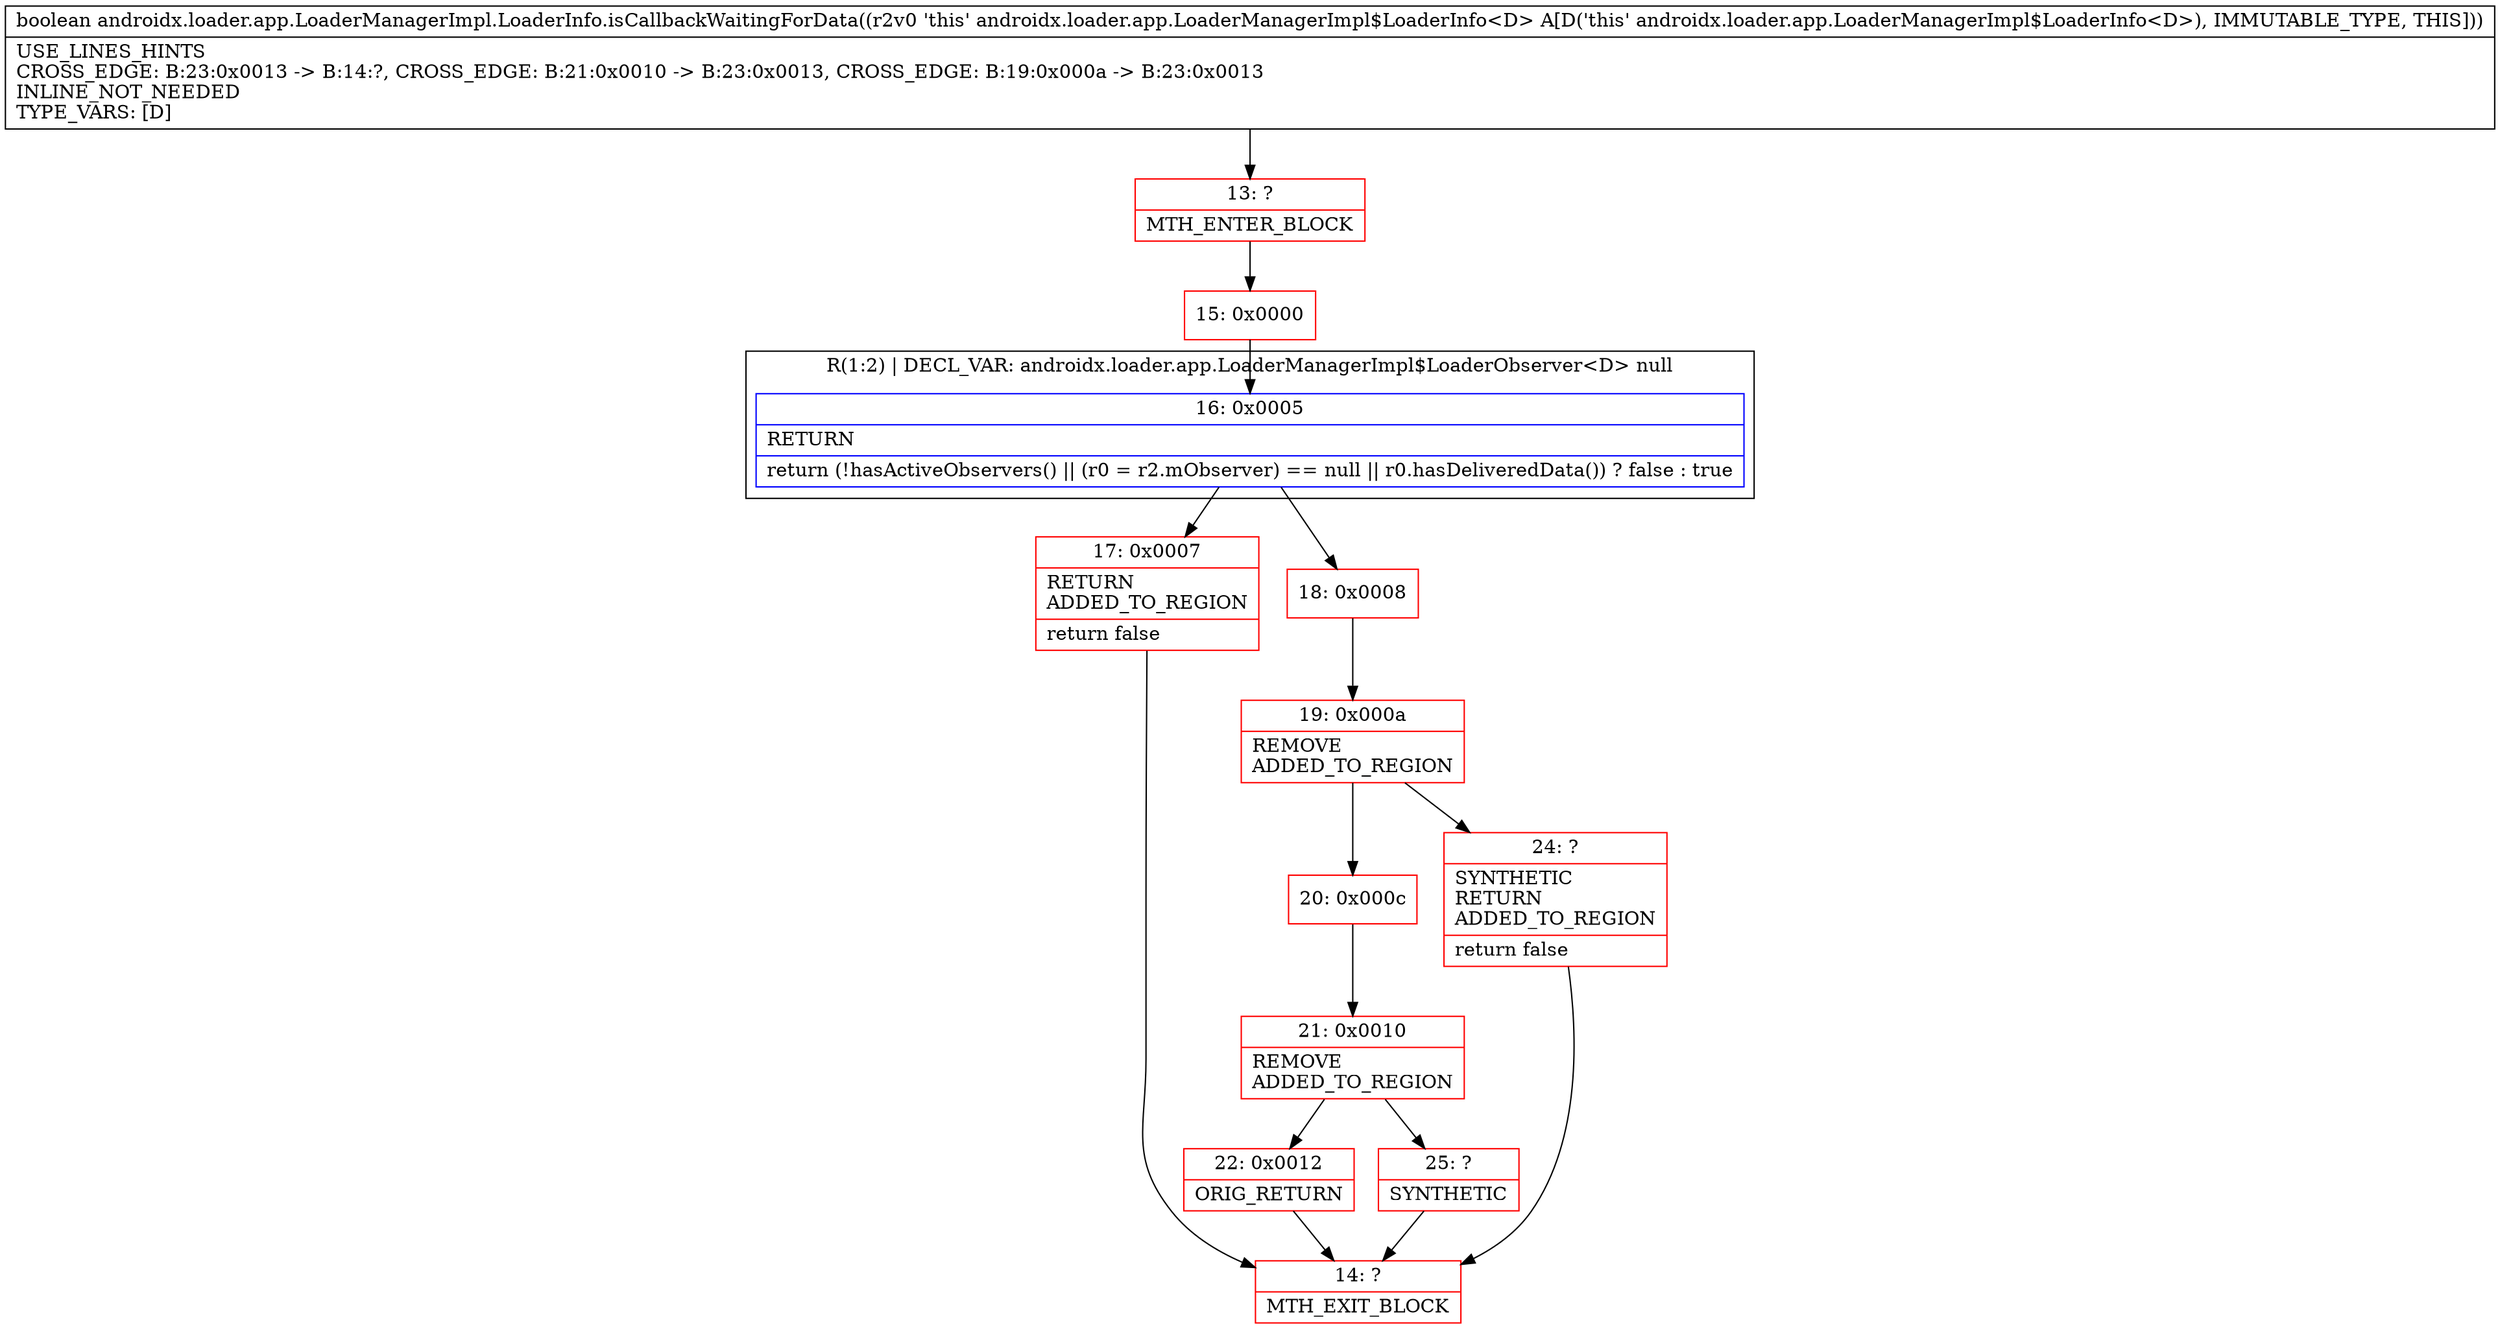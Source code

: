 digraph "CFG forandroidx.loader.app.LoaderManagerImpl.LoaderInfo.isCallbackWaitingForData()Z" {
subgraph cluster_Region_892787579 {
label = "R(1:2) | DECL_VAR: androidx.loader.app.LoaderManagerImpl$LoaderObserver\<D\> null\l";
node [shape=record,color=blue];
Node_16 [shape=record,label="{16\:\ 0x0005|RETURN\l|return (!hasActiveObservers() \|\| (r0 = r2.mObserver) == null \|\| r0.hasDeliveredData()) ? false : true\l}"];
}
Node_13 [shape=record,color=red,label="{13\:\ ?|MTH_ENTER_BLOCK\l}"];
Node_15 [shape=record,color=red,label="{15\:\ 0x0000}"];
Node_17 [shape=record,color=red,label="{17\:\ 0x0007|RETURN\lADDED_TO_REGION\l|return false\l}"];
Node_14 [shape=record,color=red,label="{14\:\ ?|MTH_EXIT_BLOCK\l}"];
Node_18 [shape=record,color=red,label="{18\:\ 0x0008}"];
Node_19 [shape=record,color=red,label="{19\:\ 0x000a|REMOVE\lADDED_TO_REGION\l}"];
Node_20 [shape=record,color=red,label="{20\:\ 0x000c}"];
Node_21 [shape=record,color=red,label="{21\:\ 0x0010|REMOVE\lADDED_TO_REGION\l}"];
Node_22 [shape=record,color=red,label="{22\:\ 0x0012|ORIG_RETURN\l}"];
Node_25 [shape=record,color=red,label="{25\:\ ?|SYNTHETIC\l}"];
Node_24 [shape=record,color=red,label="{24\:\ ?|SYNTHETIC\lRETURN\lADDED_TO_REGION\l|return false\l}"];
MethodNode[shape=record,label="{boolean androidx.loader.app.LoaderManagerImpl.LoaderInfo.isCallbackWaitingForData((r2v0 'this' androidx.loader.app.LoaderManagerImpl$LoaderInfo\<D\> A[D('this' androidx.loader.app.LoaderManagerImpl$LoaderInfo\<D\>), IMMUTABLE_TYPE, THIS]))  | USE_LINES_HINTS\lCROSS_EDGE: B:23:0x0013 \-\> B:14:?, CROSS_EDGE: B:21:0x0010 \-\> B:23:0x0013, CROSS_EDGE: B:19:0x000a \-\> B:23:0x0013\lINLINE_NOT_NEEDED\lTYPE_VARS: [D]\l}"];
MethodNode -> Node_13;Node_16 -> Node_17;
Node_16 -> Node_18;
Node_13 -> Node_15;
Node_15 -> Node_16;
Node_17 -> Node_14;
Node_18 -> Node_19;
Node_19 -> Node_20;
Node_19 -> Node_24;
Node_20 -> Node_21;
Node_21 -> Node_22;
Node_21 -> Node_25;
Node_22 -> Node_14;
Node_25 -> Node_14;
Node_24 -> Node_14;
}

